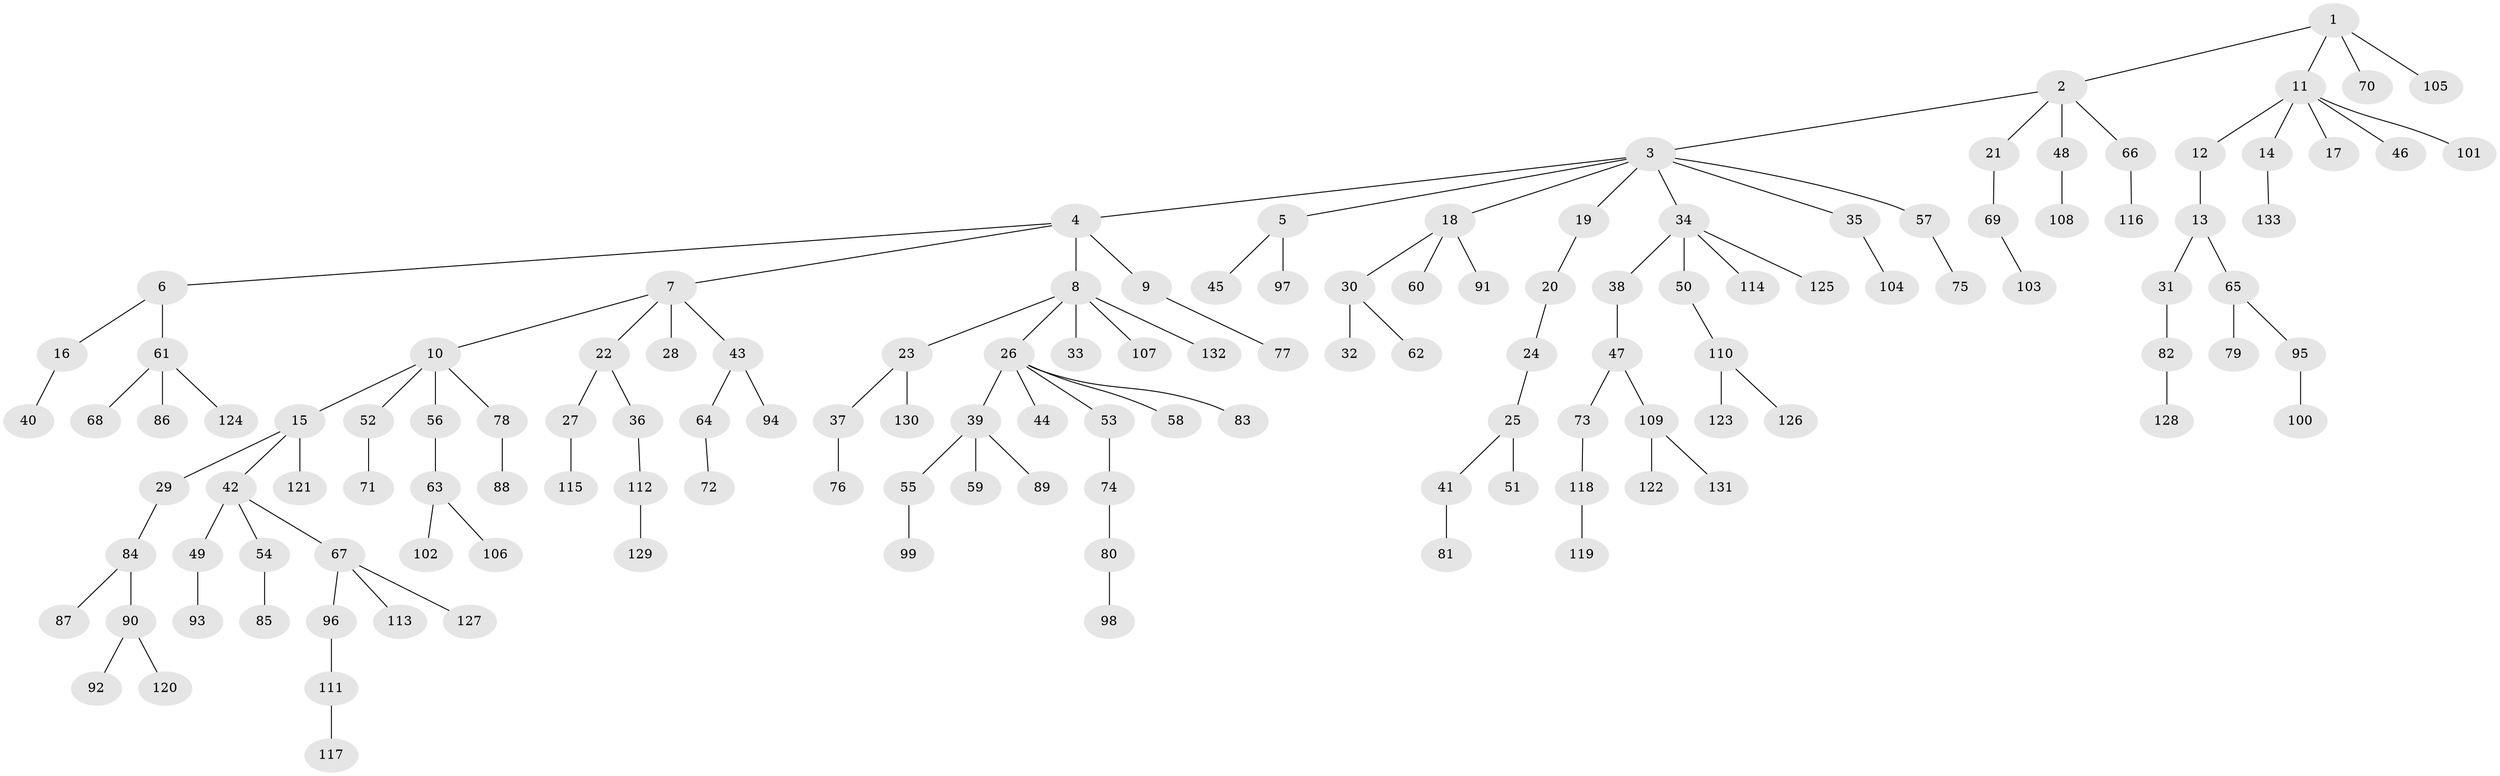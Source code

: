 // Generated by graph-tools (version 1.1) at 2025/11/02/27/25 16:11:27]
// undirected, 133 vertices, 132 edges
graph export_dot {
graph [start="1"]
  node [color=gray90,style=filled];
  1;
  2;
  3;
  4;
  5;
  6;
  7;
  8;
  9;
  10;
  11;
  12;
  13;
  14;
  15;
  16;
  17;
  18;
  19;
  20;
  21;
  22;
  23;
  24;
  25;
  26;
  27;
  28;
  29;
  30;
  31;
  32;
  33;
  34;
  35;
  36;
  37;
  38;
  39;
  40;
  41;
  42;
  43;
  44;
  45;
  46;
  47;
  48;
  49;
  50;
  51;
  52;
  53;
  54;
  55;
  56;
  57;
  58;
  59;
  60;
  61;
  62;
  63;
  64;
  65;
  66;
  67;
  68;
  69;
  70;
  71;
  72;
  73;
  74;
  75;
  76;
  77;
  78;
  79;
  80;
  81;
  82;
  83;
  84;
  85;
  86;
  87;
  88;
  89;
  90;
  91;
  92;
  93;
  94;
  95;
  96;
  97;
  98;
  99;
  100;
  101;
  102;
  103;
  104;
  105;
  106;
  107;
  108;
  109;
  110;
  111;
  112;
  113;
  114;
  115;
  116;
  117;
  118;
  119;
  120;
  121;
  122;
  123;
  124;
  125;
  126;
  127;
  128;
  129;
  130;
  131;
  132;
  133;
  1 -- 2;
  1 -- 11;
  1 -- 70;
  1 -- 105;
  2 -- 3;
  2 -- 21;
  2 -- 48;
  2 -- 66;
  3 -- 4;
  3 -- 5;
  3 -- 18;
  3 -- 19;
  3 -- 34;
  3 -- 35;
  3 -- 57;
  4 -- 6;
  4 -- 7;
  4 -- 8;
  4 -- 9;
  5 -- 45;
  5 -- 97;
  6 -- 16;
  6 -- 61;
  7 -- 10;
  7 -- 22;
  7 -- 28;
  7 -- 43;
  8 -- 23;
  8 -- 26;
  8 -- 33;
  8 -- 107;
  8 -- 132;
  9 -- 77;
  10 -- 15;
  10 -- 52;
  10 -- 56;
  10 -- 78;
  11 -- 12;
  11 -- 14;
  11 -- 17;
  11 -- 46;
  11 -- 101;
  12 -- 13;
  13 -- 31;
  13 -- 65;
  14 -- 133;
  15 -- 29;
  15 -- 42;
  15 -- 121;
  16 -- 40;
  18 -- 30;
  18 -- 60;
  18 -- 91;
  19 -- 20;
  20 -- 24;
  21 -- 69;
  22 -- 27;
  22 -- 36;
  23 -- 37;
  23 -- 130;
  24 -- 25;
  25 -- 41;
  25 -- 51;
  26 -- 39;
  26 -- 44;
  26 -- 53;
  26 -- 58;
  26 -- 83;
  27 -- 115;
  29 -- 84;
  30 -- 32;
  30 -- 62;
  31 -- 82;
  34 -- 38;
  34 -- 50;
  34 -- 114;
  34 -- 125;
  35 -- 104;
  36 -- 112;
  37 -- 76;
  38 -- 47;
  39 -- 55;
  39 -- 59;
  39 -- 89;
  41 -- 81;
  42 -- 49;
  42 -- 54;
  42 -- 67;
  43 -- 64;
  43 -- 94;
  47 -- 73;
  47 -- 109;
  48 -- 108;
  49 -- 93;
  50 -- 110;
  52 -- 71;
  53 -- 74;
  54 -- 85;
  55 -- 99;
  56 -- 63;
  57 -- 75;
  61 -- 68;
  61 -- 86;
  61 -- 124;
  63 -- 102;
  63 -- 106;
  64 -- 72;
  65 -- 79;
  65 -- 95;
  66 -- 116;
  67 -- 96;
  67 -- 113;
  67 -- 127;
  69 -- 103;
  73 -- 118;
  74 -- 80;
  78 -- 88;
  80 -- 98;
  82 -- 128;
  84 -- 87;
  84 -- 90;
  90 -- 92;
  90 -- 120;
  95 -- 100;
  96 -- 111;
  109 -- 122;
  109 -- 131;
  110 -- 123;
  110 -- 126;
  111 -- 117;
  112 -- 129;
  118 -- 119;
}
